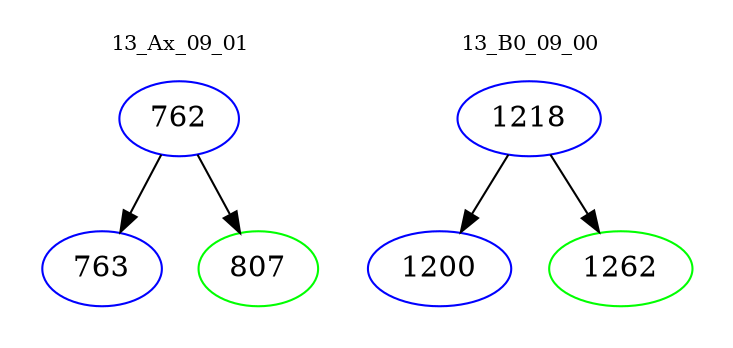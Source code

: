 digraph{
subgraph cluster_0 {
color = white
label = "13_Ax_09_01";
fontsize=10;
T0_762 [label="762", color="blue"]
T0_762 -> T0_763 [color="black"]
T0_763 [label="763", color="blue"]
T0_762 -> T0_807 [color="black"]
T0_807 [label="807", color="green"]
}
subgraph cluster_1 {
color = white
label = "13_B0_09_00";
fontsize=10;
T1_1218 [label="1218", color="blue"]
T1_1218 -> T1_1200 [color="black"]
T1_1200 [label="1200", color="blue"]
T1_1218 -> T1_1262 [color="black"]
T1_1262 [label="1262", color="green"]
}
}
